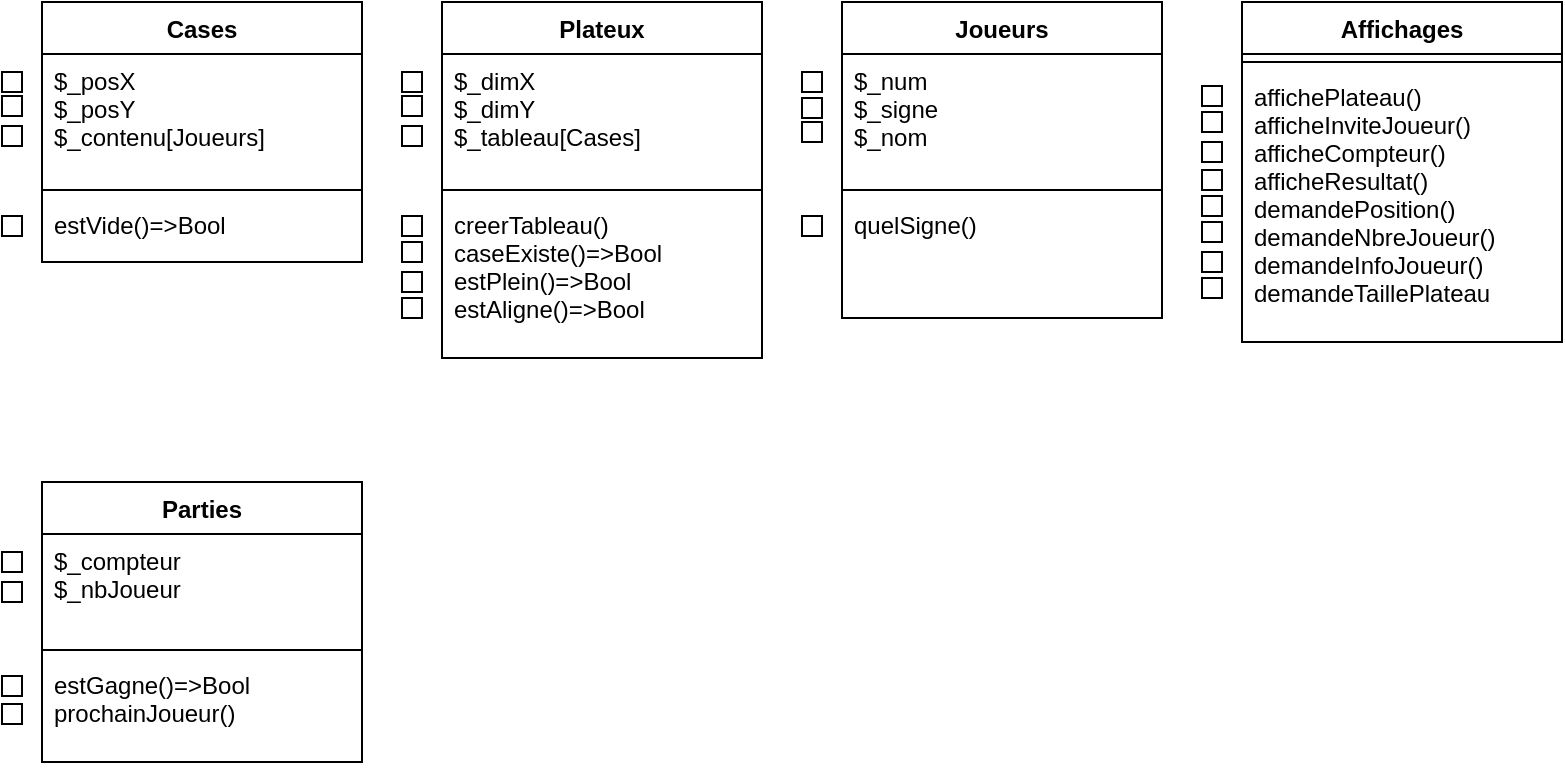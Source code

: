 <mxfile version="20.3.0" type="device"><diagram id="2ThTAQOINlTGk6NP9wH8" name="Page-1"><mxGraphModel dx="1102" dy="865" grid="1" gridSize="10" guides="1" tooltips="1" connect="1" arrows="1" fold="1" page="1" pageScale="1" pageWidth="827" pageHeight="1169" math="0" shadow="0"><root><mxCell id="0"/><mxCell id="1" parent="0"/><mxCell id="2" value="Cases" style="swimlane;fontStyle=1;align=center;verticalAlign=top;childLayout=stackLayout;horizontal=1;startSize=26;horizontalStack=0;resizeParent=1;resizeParentMax=0;resizeLast=0;collapsible=1;marginBottom=0;" parent="1" vertex="1"><mxGeometry x="40" y="40" width="160" height="130" as="geometry"><mxRectangle x="40" y="40" width="70" height="26" as="alternateBounds"/></mxGeometry></mxCell><mxCell id="3" value="$_posX&#10;$_posY&#10;$_contenu[Joueurs]" style="text;strokeColor=none;fillColor=none;align=left;verticalAlign=top;spacingLeft=4;spacingRight=4;overflow=hidden;rotatable=0;points=[[0,0.5],[1,0.5]];portConstraint=eastwest;labelBackgroundColor=none;" parent="2" vertex="1"><mxGeometry y="26" width="160" height="64" as="geometry"/></mxCell><mxCell id="4" value="" style="line;strokeWidth=1;fillColor=none;align=left;verticalAlign=middle;spacingTop=-1;spacingLeft=3;spacingRight=3;rotatable=0;labelPosition=right;points=[];portConstraint=eastwest;" parent="2" vertex="1"><mxGeometry y="90" width="160" height="8" as="geometry"/></mxCell><mxCell id="5" value="estVide()=&gt;Bool" style="text;strokeColor=none;fillColor=none;align=left;verticalAlign=top;spacingLeft=4;spacingRight=4;overflow=hidden;rotatable=0;points=[[0,0.5],[1,0.5]];portConstraint=eastwest;" parent="2" vertex="1"><mxGeometry y="98" width="160" height="32" as="geometry"/></mxCell><mxCell id="7" value="Plateux" style="swimlane;fontStyle=1;align=center;verticalAlign=top;childLayout=stackLayout;horizontal=1;startSize=26;horizontalStack=0;resizeParent=1;resizeParentMax=0;resizeLast=0;collapsible=1;marginBottom=0;" parent="1" vertex="1"><mxGeometry x="240" y="40" width="160" height="178" as="geometry"/></mxCell><mxCell id="8" value="$_dimX&#10;$_dimY&#10;$_tableau[Cases]" style="text;strokeColor=none;fillColor=none;align=left;verticalAlign=top;spacingLeft=4;spacingRight=4;overflow=hidden;rotatable=0;points=[[0,0.5],[1,0.5]];portConstraint=eastwest;" parent="7" vertex="1"><mxGeometry y="26" width="160" height="64" as="geometry"/></mxCell><mxCell id="9" value="" style="line;strokeWidth=1;fillColor=none;align=left;verticalAlign=middle;spacingTop=-1;spacingLeft=3;spacingRight=3;rotatable=0;labelPosition=right;points=[];portConstraint=eastwest;" parent="7" vertex="1"><mxGeometry y="90" width="160" height="8" as="geometry"/></mxCell><mxCell id="10" value="creerTableau()&#10;caseExiste()=&gt;Bool&#10;estPlein()=&gt;Bool&#10;estAligne()=&gt;Bool" style="text;strokeColor=none;fillColor=none;align=left;verticalAlign=top;spacingLeft=4;spacingRight=4;overflow=hidden;rotatable=0;points=[[0,0.5],[1,0.5]];portConstraint=eastwest;" parent="7" vertex="1"><mxGeometry y="98" width="160" height="80" as="geometry"/></mxCell><mxCell id="11" value="Joueurs" style="swimlane;fontStyle=1;align=center;verticalAlign=top;childLayout=stackLayout;horizontal=1;startSize=26;horizontalStack=0;resizeParent=1;resizeParentMax=0;resizeLast=0;collapsible=1;marginBottom=0;" parent="1" vertex="1"><mxGeometry x="440" y="40" width="160" height="158" as="geometry"/></mxCell><mxCell id="12" value="$_num&#10;$_signe&#10;$_nom" style="text;strokeColor=none;fillColor=none;align=left;verticalAlign=top;spacingLeft=4;spacingRight=4;overflow=hidden;rotatable=0;points=[[0,0.5],[1,0.5]];portConstraint=eastwest;" parent="11" vertex="1"><mxGeometry y="26" width="160" height="64" as="geometry"/></mxCell><mxCell id="13" value="" style="line;strokeWidth=1;fillColor=none;align=left;verticalAlign=middle;spacingTop=-1;spacingLeft=3;spacingRight=3;rotatable=0;labelPosition=right;points=[];portConstraint=eastwest;" parent="11" vertex="1"><mxGeometry y="90" width="160" height="8" as="geometry"/></mxCell><mxCell id="14" value="quelSigne()" style="text;strokeColor=none;fillColor=none;align=left;verticalAlign=top;spacingLeft=4;spacingRight=4;overflow=hidden;rotatable=0;points=[[0,0.5],[1,0.5]];portConstraint=eastwest;" parent="11" vertex="1"><mxGeometry y="98" width="160" height="60" as="geometry"/></mxCell><mxCell id="15" value="Affichages" style="swimlane;fontStyle=1;align=center;verticalAlign=top;childLayout=stackLayout;horizontal=1;startSize=26;horizontalStack=0;resizeParent=1;resizeParentMax=0;resizeLast=0;collapsible=1;marginBottom=0;" parent="1" vertex="1"><mxGeometry x="640" y="40" width="160" height="170" as="geometry"/></mxCell><mxCell id="17" value="" style="line;strokeWidth=1;fillColor=none;align=left;verticalAlign=middle;spacingTop=-1;spacingLeft=3;spacingRight=3;rotatable=0;labelPosition=right;points=[];portConstraint=eastwest;" parent="15" vertex="1"><mxGeometry y="26" width="160" height="8" as="geometry"/></mxCell><mxCell id="18" value="affichePlateau()&#10;afficheInviteJoueur()&#10;afficheCompteur()&#10;afficheResultat()&#10;demandePosition()&#10;demandeNbreJoueur()&#10;demandeInfoJoueur()&#10;demandeTaillePlateau" style="text;strokeColor=none;fillColor=none;align=left;verticalAlign=top;spacingLeft=4;spacingRight=4;overflow=hidden;rotatable=0;points=[[0,0.5],[1,0.5]];portConstraint=eastwest;" parent="15" vertex="1"><mxGeometry y="34" width="160" height="136" as="geometry"/></mxCell><mxCell id="19" value="Parties" style="swimlane;fontStyle=1;align=center;verticalAlign=top;childLayout=stackLayout;horizontal=1;startSize=26;horizontalStack=0;resizeParent=1;resizeParentMax=0;resizeLast=0;collapsible=1;marginBottom=0;" parent="1" vertex="1"><mxGeometry x="40" y="280" width="160" height="140" as="geometry"/></mxCell><mxCell id="20" value="$_compteur&#10;$_nbJoueur" style="text;strokeColor=none;fillColor=none;align=left;verticalAlign=top;spacingLeft=4;spacingRight=4;overflow=hidden;rotatable=0;points=[[0,0.5],[1,0.5]];portConstraint=eastwest;" parent="19" vertex="1"><mxGeometry y="26" width="160" height="54" as="geometry"/></mxCell><mxCell id="21" value="" style="line;strokeWidth=1;fillColor=none;align=left;verticalAlign=middle;spacingTop=-1;spacingLeft=3;spacingRight=3;rotatable=0;labelPosition=right;points=[];portConstraint=eastwest;" parent="19" vertex="1"><mxGeometry y="80" width="160" height="8" as="geometry"/></mxCell><mxCell id="22" value="estGagne()=&gt;Bool&#10;prochainJoueur()" style="text;strokeColor=none;fillColor=none;align=left;verticalAlign=top;spacingLeft=4;spacingRight=4;overflow=hidden;rotatable=0;points=[[0,0.5],[1,0.5]];portConstraint=eastwest;" parent="19" vertex="1"><mxGeometry y="88" width="160" height="52" as="geometry"/></mxCell><mxCell id="qliASPGjloD3Hk0L0U-Y-22" value="" style="whiteSpace=wrap;html=1;aspect=fixed;labelBackgroundColor=none;" vertex="1" parent="1"><mxGeometry x="20" y="75" width="10" height="10" as="geometry"/></mxCell><mxCell id="qliASPGjloD3Hk0L0U-Y-23" value="" style="whiteSpace=wrap;html=1;aspect=fixed;labelBackgroundColor=none;" vertex="1" parent="1"><mxGeometry x="20" y="87" width="10" height="10" as="geometry"/></mxCell><mxCell id="qliASPGjloD3Hk0L0U-Y-24" value="" style="whiteSpace=wrap;html=1;aspect=fixed;labelBackgroundColor=none;" vertex="1" parent="1"><mxGeometry x="20" y="102" width="10" height="10" as="geometry"/></mxCell><mxCell id="qliASPGjloD3Hk0L0U-Y-25" value="" style="whiteSpace=wrap;html=1;aspect=fixed;labelBackgroundColor=none;" vertex="1" parent="1"><mxGeometry x="20" y="147" width="10" height="10" as="geometry"/></mxCell><mxCell id="qliASPGjloD3Hk0L0U-Y-26" value="" style="whiteSpace=wrap;html=1;aspect=fixed;labelBackgroundColor=none;" vertex="1" parent="1"><mxGeometry x="220" y="75" width="10" height="10" as="geometry"/></mxCell><mxCell id="qliASPGjloD3Hk0L0U-Y-27" value="" style="whiteSpace=wrap;html=1;aspect=fixed;labelBackgroundColor=none;" vertex="1" parent="1"><mxGeometry x="220" y="87" width="10" height="10" as="geometry"/></mxCell><mxCell id="qliASPGjloD3Hk0L0U-Y-28" value="" style="whiteSpace=wrap;html=1;aspect=fixed;labelBackgroundColor=none;" vertex="1" parent="1"><mxGeometry x="220" y="102" width="10" height="10" as="geometry"/></mxCell><mxCell id="qliASPGjloD3Hk0L0U-Y-29" value="" style="whiteSpace=wrap;html=1;aspect=fixed;labelBackgroundColor=none;" vertex="1" parent="1"><mxGeometry x="220" y="147" width="10" height="10" as="geometry"/></mxCell><mxCell id="qliASPGjloD3Hk0L0U-Y-30" value="" style="whiteSpace=wrap;html=1;aspect=fixed;labelBackgroundColor=none;" vertex="1" parent="1"><mxGeometry x="220" y="160" width="10" height="10" as="geometry"/></mxCell><mxCell id="qliASPGjloD3Hk0L0U-Y-31" value="" style="whiteSpace=wrap;html=1;aspect=fixed;labelBackgroundColor=none;" vertex="1" parent="1"><mxGeometry x="220" y="175" width="10" height="10" as="geometry"/></mxCell><mxCell id="qliASPGjloD3Hk0L0U-Y-32" value="" style="whiteSpace=wrap;html=1;aspect=fixed;labelBackgroundColor=none;" vertex="1" parent="1"><mxGeometry x="220" y="188" width="10" height="10" as="geometry"/></mxCell><mxCell id="qliASPGjloD3Hk0L0U-Y-33" value="" style="whiteSpace=wrap;html=1;aspect=fixed;labelBackgroundColor=none;" vertex="1" parent="1"><mxGeometry x="420" y="75" width="10" height="10" as="geometry"/></mxCell><mxCell id="qliASPGjloD3Hk0L0U-Y-34" value="" style="whiteSpace=wrap;html=1;aspect=fixed;labelBackgroundColor=none;" vertex="1" parent="1"><mxGeometry x="420" y="88" width="10" height="10" as="geometry"/></mxCell><mxCell id="qliASPGjloD3Hk0L0U-Y-35" value="" style="whiteSpace=wrap;html=1;aspect=fixed;labelBackgroundColor=none;" vertex="1" parent="1"><mxGeometry x="420" y="100" width="10" height="10" as="geometry"/></mxCell><mxCell id="qliASPGjloD3Hk0L0U-Y-36" value="" style="whiteSpace=wrap;html=1;aspect=fixed;labelBackgroundColor=none;" vertex="1" parent="1"><mxGeometry x="420" y="147" width="10" height="10" as="geometry"/></mxCell><mxCell id="qliASPGjloD3Hk0L0U-Y-37" value="" style="whiteSpace=wrap;html=1;aspect=fixed;labelBackgroundColor=none;" vertex="1" parent="1"><mxGeometry x="620" y="82" width="10" height="10" as="geometry"/></mxCell><mxCell id="qliASPGjloD3Hk0L0U-Y-38" value="" style="whiteSpace=wrap;html=1;aspect=fixed;labelBackgroundColor=none;" vertex="1" parent="1"><mxGeometry x="620" y="95" width="10" height="10" as="geometry"/></mxCell><mxCell id="qliASPGjloD3Hk0L0U-Y-39" value="" style="whiteSpace=wrap;html=1;aspect=fixed;labelBackgroundColor=none;" vertex="1" parent="1"><mxGeometry x="620" y="110" width="10" height="10" as="geometry"/></mxCell><mxCell id="qliASPGjloD3Hk0L0U-Y-40" value="" style="whiteSpace=wrap;html=1;aspect=fixed;labelBackgroundColor=none;" vertex="1" parent="1"><mxGeometry x="620" y="124" width="10" height="10" as="geometry"/></mxCell><mxCell id="qliASPGjloD3Hk0L0U-Y-41" value="" style="whiteSpace=wrap;html=1;aspect=fixed;labelBackgroundColor=none;" vertex="1" parent="1"><mxGeometry x="620" y="137" width="10" height="10" as="geometry"/></mxCell><mxCell id="qliASPGjloD3Hk0L0U-Y-42" value="" style="whiteSpace=wrap;html=1;aspect=fixed;labelBackgroundColor=none;" vertex="1" parent="1"><mxGeometry x="620" y="150" width="10" height="10" as="geometry"/></mxCell><mxCell id="qliASPGjloD3Hk0L0U-Y-43" value="" style="whiteSpace=wrap;html=1;aspect=fixed;labelBackgroundColor=none;" vertex="1" parent="1"><mxGeometry x="620" y="165" width="10" height="10" as="geometry"/></mxCell><mxCell id="qliASPGjloD3Hk0L0U-Y-44" value="" style="whiteSpace=wrap;html=1;aspect=fixed;labelBackgroundColor=none;" vertex="1" parent="1"><mxGeometry x="620" y="178" width="10" height="10" as="geometry"/></mxCell><mxCell id="qliASPGjloD3Hk0L0U-Y-45" value="" style="whiteSpace=wrap;html=1;aspect=fixed;labelBackgroundColor=none;" vertex="1" parent="1"><mxGeometry x="20" y="315" width="10" height="10" as="geometry"/></mxCell><mxCell id="qliASPGjloD3Hk0L0U-Y-46" value="" style="whiteSpace=wrap;html=1;aspect=fixed;labelBackgroundColor=none;" vertex="1" parent="1"><mxGeometry x="20" y="330" width="10" height="10" as="geometry"/></mxCell><mxCell id="qliASPGjloD3Hk0L0U-Y-47" value="" style="whiteSpace=wrap;html=1;aspect=fixed;labelBackgroundColor=none;" vertex="1" parent="1"><mxGeometry x="20" y="377" width="10" height="10" as="geometry"/></mxCell><mxCell id="qliASPGjloD3Hk0L0U-Y-48" value="" style="whiteSpace=wrap;html=1;aspect=fixed;labelBackgroundColor=none;" vertex="1" parent="1"><mxGeometry x="20" y="391" width="10" height="10" as="geometry"/></mxCell></root></mxGraphModel></diagram></mxfile>